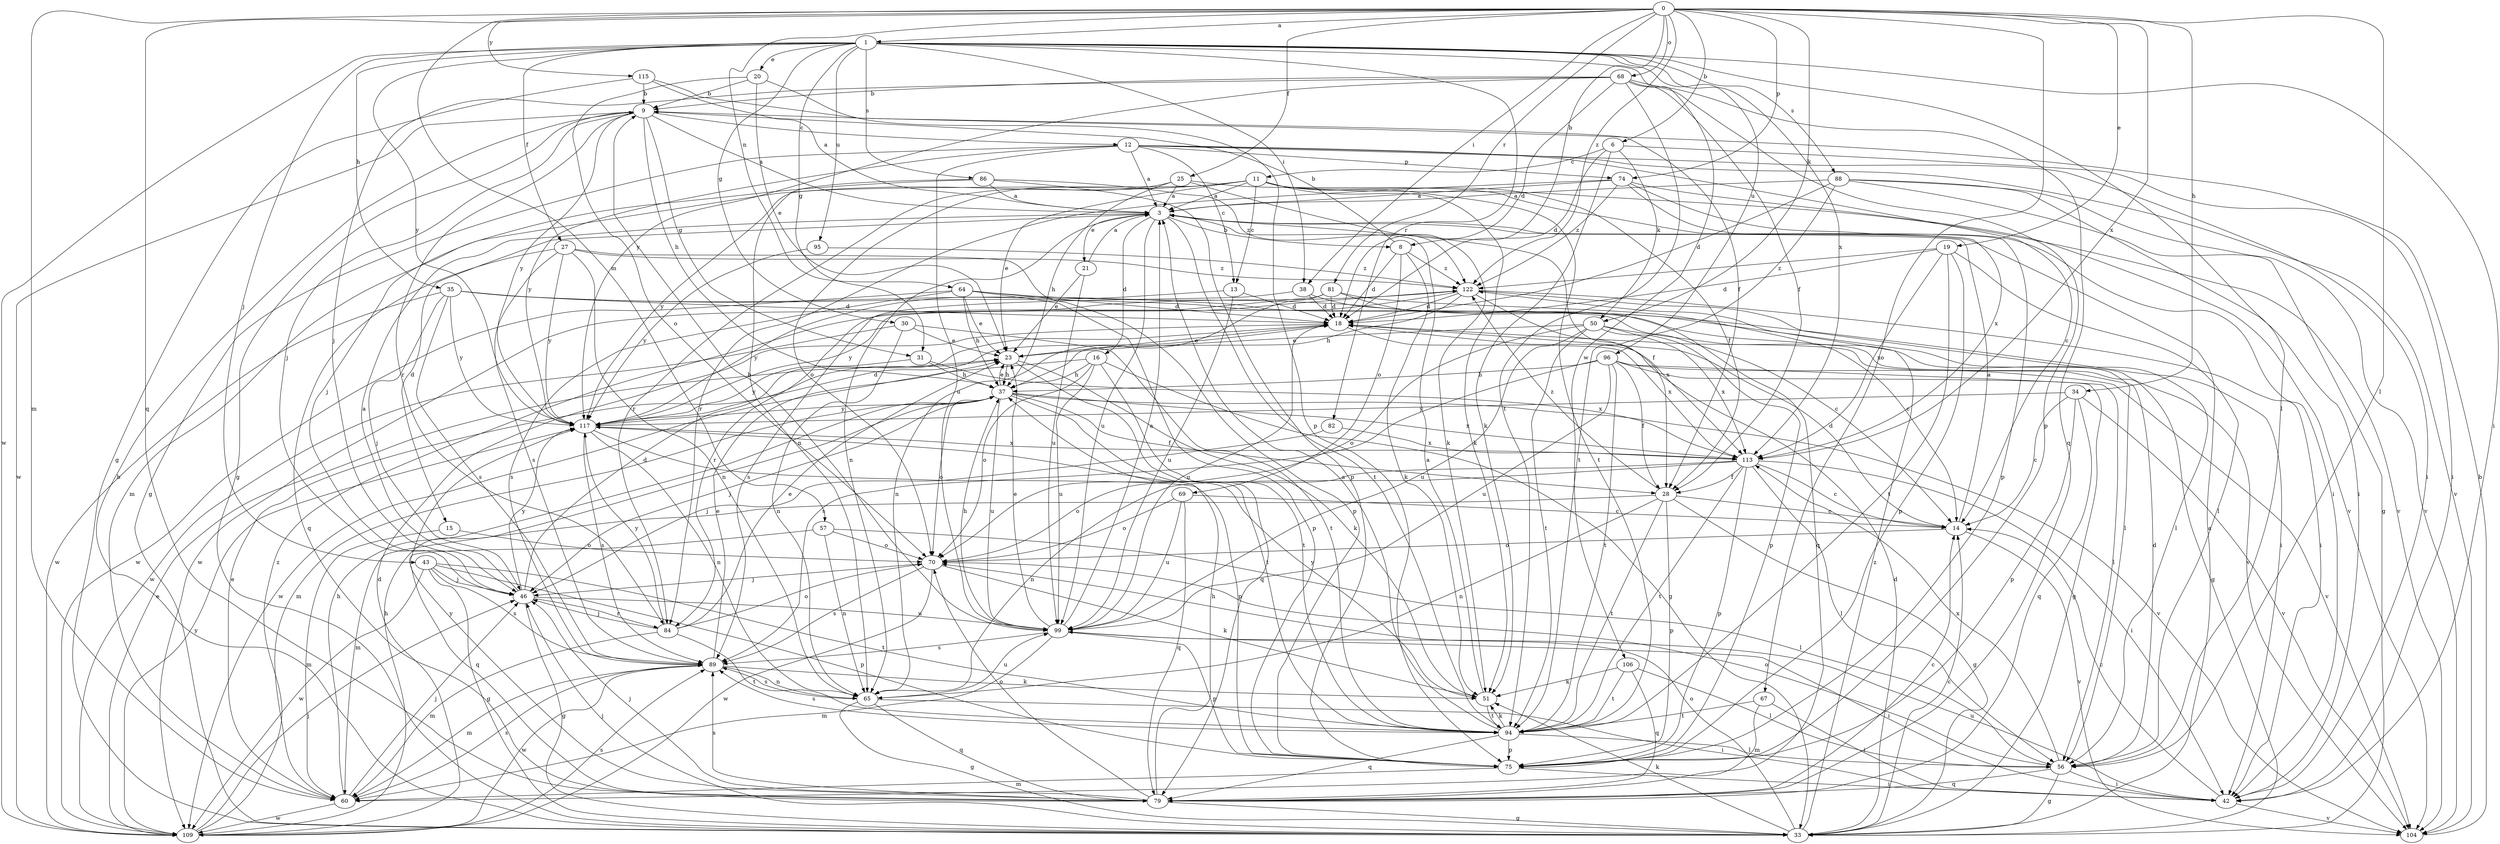 strict digraph  {
0;
1;
3;
6;
8;
9;
11;
12;
13;
14;
15;
16;
18;
19;
20;
21;
23;
25;
27;
28;
30;
31;
33;
34;
35;
37;
38;
42;
43;
46;
50;
51;
56;
57;
60;
64;
65;
67;
68;
69;
70;
74;
75;
79;
81;
82;
84;
86;
88;
89;
94;
95;
96;
99;
104;
106;
109;
113;
115;
117;
122;
0 -> 1  [label=a];
0 -> 6  [label=b];
0 -> 8  [label=b];
0 -> 19  [label=e];
0 -> 25  [label=f];
0 -> 34  [label=h];
0 -> 38  [label=i];
0 -> 50  [label=k];
0 -> 56  [label=l];
0 -> 57  [label=m];
0 -> 60  [label=m];
0 -> 64  [label=n];
0 -> 67  [label=o];
0 -> 68  [label=o];
0 -> 74  [label=p];
0 -> 79  [label=q];
0 -> 81  [label=r];
0 -> 113  [label=x];
0 -> 115  [label=y];
0 -> 122  [label=z];
1 -> 20  [label=e];
1 -> 27  [label=f];
1 -> 30  [label=g];
1 -> 31  [label=g];
1 -> 35  [label=h];
1 -> 38  [label=i];
1 -> 42  [label=i];
1 -> 43  [label=j];
1 -> 56  [label=l];
1 -> 82  [label=r];
1 -> 86  [label=s];
1 -> 88  [label=s];
1 -> 95  [label=u];
1 -> 96  [label=u];
1 -> 106  [label=w];
1 -> 109  [label=w];
1 -> 113  [label=x];
1 -> 117  [label=y];
3 -> 8  [label=b];
3 -> 15  [label=d];
3 -> 16  [label=d];
3 -> 21  [label=e];
3 -> 28  [label=f];
3 -> 65  [label=n];
3 -> 94  [label=t];
3 -> 99  [label=u];
6 -> 11  [label=c];
6 -> 18  [label=d];
6 -> 42  [label=i];
6 -> 50  [label=k];
6 -> 51  [label=k];
8 -> 9  [label=b];
8 -> 18  [label=d];
8 -> 51  [label=k];
8 -> 69  [label=o];
8 -> 122  [label=z];
9 -> 3  [label=a];
9 -> 12  [label=c];
9 -> 31  [label=g];
9 -> 33  [label=g];
9 -> 37  [label=h];
9 -> 46  [label=j];
9 -> 84  [label=r];
9 -> 109  [label=w];
9 -> 117  [label=y];
11 -> 3  [label=a];
11 -> 13  [label=c];
11 -> 23  [label=e];
11 -> 28  [label=f];
11 -> 51  [label=k];
11 -> 60  [label=m];
11 -> 70  [label=o];
11 -> 94  [label=t];
11 -> 104  [label=v];
11 -> 117  [label=y];
12 -> 3  [label=a];
12 -> 13  [label=c];
12 -> 14  [label=c];
12 -> 33  [label=g];
12 -> 42  [label=i];
12 -> 74  [label=p];
12 -> 99  [label=u];
12 -> 104  [label=v];
12 -> 117  [label=y];
13 -> 18  [label=d];
13 -> 99  [label=u];
13 -> 117  [label=y];
14 -> 3  [label=a];
14 -> 18  [label=d];
14 -> 70  [label=o];
14 -> 104  [label=v];
15 -> 60  [label=m];
15 -> 70  [label=o];
16 -> 33  [label=g];
16 -> 37  [label=h];
16 -> 70  [label=o];
16 -> 94  [label=t];
16 -> 99  [label=u];
16 -> 109  [label=w];
18 -> 23  [label=e];
18 -> 99  [label=u];
18 -> 113  [label=x];
19 -> 18  [label=d];
19 -> 56  [label=l];
19 -> 75  [label=p];
19 -> 94  [label=t];
19 -> 113  [label=x];
19 -> 122  [label=z];
20 -> 9  [label=b];
20 -> 23  [label=e];
20 -> 70  [label=o];
20 -> 75  [label=p];
21 -> 3  [label=a];
21 -> 23  [label=e];
21 -> 99  [label=u];
23 -> 37  [label=h];
23 -> 51  [label=k];
23 -> 79  [label=q];
25 -> 3  [label=a];
25 -> 37  [label=h];
25 -> 51  [label=k];
25 -> 84  [label=r];
25 -> 113  [label=x];
27 -> 65  [label=n];
27 -> 75  [label=p];
27 -> 79  [label=q];
27 -> 89  [label=s];
27 -> 117  [label=y];
27 -> 122  [label=z];
28 -> 14  [label=c];
28 -> 33  [label=g];
28 -> 60  [label=m];
28 -> 65  [label=n];
28 -> 75  [label=p];
28 -> 94  [label=t];
28 -> 122  [label=z];
30 -> 23  [label=e];
30 -> 65  [label=n];
30 -> 94  [label=t];
30 -> 109  [label=w];
31 -> 37  [label=h];
31 -> 113  [label=x];
31 -> 117  [label=y];
33 -> 3  [label=a];
33 -> 9  [label=b];
33 -> 14  [label=c];
33 -> 18  [label=d];
33 -> 46  [label=j];
33 -> 51  [label=k];
33 -> 70  [label=o];
33 -> 122  [label=z];
34 -> 14  [label=c];
34 -> 75  [label=p];
34 -> 79  [label=q];
34 -> 104  [label=v];
34 -> 117  [label=y];
35 -> 14  [label=c];
35 -> 18  [label=d];
35 -> 46  [label=j];
35 -> 56  [label=l];
35 -> 89  [label=s];
35 -> 109  [label=w];
35 -> 117  [label=y];
37 -> 23  [label=e];
37 -> 28  [label=f];
37 -> 46  [label=j];
37 -> 60  [label=m];
37 -> 70  [label=o];
37 -> 94  [label=t];
37 -> 99  [label=u];
37 -> 104  [label=v];
37 -> 113  [label=x];
37 -> 117  [label=y];
38 -> 18  [label=d];
38 -> 89  [label=s];
38 -> 104  [label=v];
42 -> 14  [label=c];
42 -> 99  [label=u];
42 -> 104  [label=v];
43 -> 33  [label=g];
43 -> 46  [label=j];
43 -> 75  [label=p];
43 -> 89  [label=s];
43 -> 94  [label=t];
43 -> 109  [label=w];
46 -> 3  [label=a];
46 -> 18  [label=d];
46 -> 33  [label=g];
46 -> 84  [label=r];
46 -> 99  [label=u];
46 -> 117  [label=y];
50 -> 23  [label=e];
50 -> 33  [label=g];
50 -> 70  [label=o];
50 -> 75  [label=p];
50 -> 94  [label=t];
50 -> 99  [label=u];
50 -> 113  [label=x];
51 -> 3  [label=a];
51 -> 94  [label=t];
51 -> 117  [label=y];
56 -> 18  [label=d];
56 -> 33  [label=g];
56 -> 42  [label=i];
56 -> 70  [label=o];
56 -> 79  [label=q];
56 -> 113  [label=x];
57 -> 56  [label=l];
57 -> 65  [label=n];
57 -> 70  [label=o];
57 -> 79  [label=q];
60 -> 23  [label=e];
60 -> 37  [label=h];
60 -> 46  [label=j];
60 -> 89  [label=s];
60 -> 109  [label=w];
64 -> 18  [label=d];
64 -> 23  [label=e];
64 -> 37  [label=h];
64 -> 42  [label=i];
64 -> 75  [label=p];
64 -> 89  [label=s];
64 -> 109  [label=w];
65 -> 33  [label=g];
65 -> 42  [label=i];
65 -> 79  [label=q];
65 -> 89  [label=s];
65 -> 99  [label=u];
67 -> 42  [label=i];
67 -> 60  [label=m];
67 -> 94  [label=t];
68 -> 9  [label=b];
68 -> 18  [label=d];
68 -> 28  [label=f];
68 -> 46  [label=j];
68 -> 75  [label=p];
68 -> 79  [label=q];
68 -> 94  [label=t];
68 -> 117  [label=y];
69 -> 14  [label=c];
69 -> 70  [label=o];
69 -> 79  [label=q];
69 -> 99  [label=u];
70 -> 46  [label=j];
70 -> 51  [label=k];
70 -> 89  [label=s];
70 -> 109  [label=w];
74 -> 3  [label=a];
74 -> 42  [label=i];
74 -> 75  [label=p];
74 -> 84  [label=r];
74 -> 104  [label=v];
74 -> 122  [label=z];
75 -> 42  [label=i];
75 -> 60  [label=m];
79 -> 14  [label=c];
79 -> 33  [label=g];
79 -> 37  [label=h];
79 -> 46  [label=j];
79 -> 70  [label=o];
79 -> 89  [label=s];
79 -> 117  [label=y];
81 -> 14  [label=c];
81 -> 18  [label=d];
81 -> 65  [label=n];
81 -> 79  [label=q];
81 -> 84  [label=r];
82 -> 46  [label=j];
82 -> 113  [label=x];
84 -> 23  [label=e];
84 -> 46  [label=j];
84 -> 60  [label=m];
84 -> 70  [label=o];
84 -> 94  [label=t];
84 -> 117  [label=y];
86 -> 3  [label=a];
86 -> 46  [label=j];
86 -> 65  [label=n];
86 -> 75  [label=p];
86 -> 122  [label=z];
88 -> 3  [label=a];
88 -> 18  [label=d];
88 -> 33  [label=g];
88 -> 42  [label=i];
88 -> 94  [label=t];
88 -> 104  [label=v];
89 -> 23  [label=e];
89 -> 51  [label=k];
89 -> 60  [label=m];
89 -> 65  [label=n];
89 -> 109  [label=w];
94 -> 3  [label=a];
94 -> 51  [label=k];
94 -> 56  [label=l];
94 -> 75  [label=p];
94 -> 79  [label=q];
94 -> 89  [label=s];
95 -> 117  [label=y];
95 -> 122  [label=z];
96 -> 28  [label=f];
96 -> 33  [label=g];
96 -> 37  [label=h];
96 -> 56  [label=l];
96 -> 89  [label=s];
96 -> 94  [label=t];
96 -> 99  [label=u];
96 -> 104  [label=v];
99 -> 3  [label=a];
99 -> 9  [label=b];
99 -> 23  [label=e];
99 -> 37  [label=h];
99 -> 42  [label=i];
99 -> 60  [label=m];
99 -> 75  [label=p];
99 -> 89  [label=s];
104 -> 9  [label=b];
106 -> 51  [label=k];
106 -> 56  [label=l];
106 -> 79  [label=q];
106 -> 94  [label=t];
109 -> 18  [label=d];
109 -> 23  [label=e];
109 -> 37  [label=h];
109 -> 46  [label=j];
109 -> 89  [label=s];
109 -> 117  [label=y];
109 -> 122  [label=z];
113 -> 14  [label=c];
113 -> 28  [label=f];
113 -> 42  [label=i];
113 -> 56  [label=l];
113 -> 65  [label=n];
113 -> 70  [label=o];
113 -> 75  [label=p];
113 -> 94  [label=t];
115 -> 3  [label=a];
115 -> 9  [label=b];
115 -> 28  [label=f];
115 -> 33  [label=g];
117 -> 18  [label=d];
117 -> 65  [label=n];
117 -> 75  [label=p];
117 -> 89  [label=s];
117 -> 113  [label=x];
122 -> 18  [label=d];
122 -> 37  [label=h];
122 -> 42  [label=i];
122 -> 56  [label=l];
122 -> 109  [label=w];
122 -> 113  [label=x];
122 -> 117  [label=y];
}
